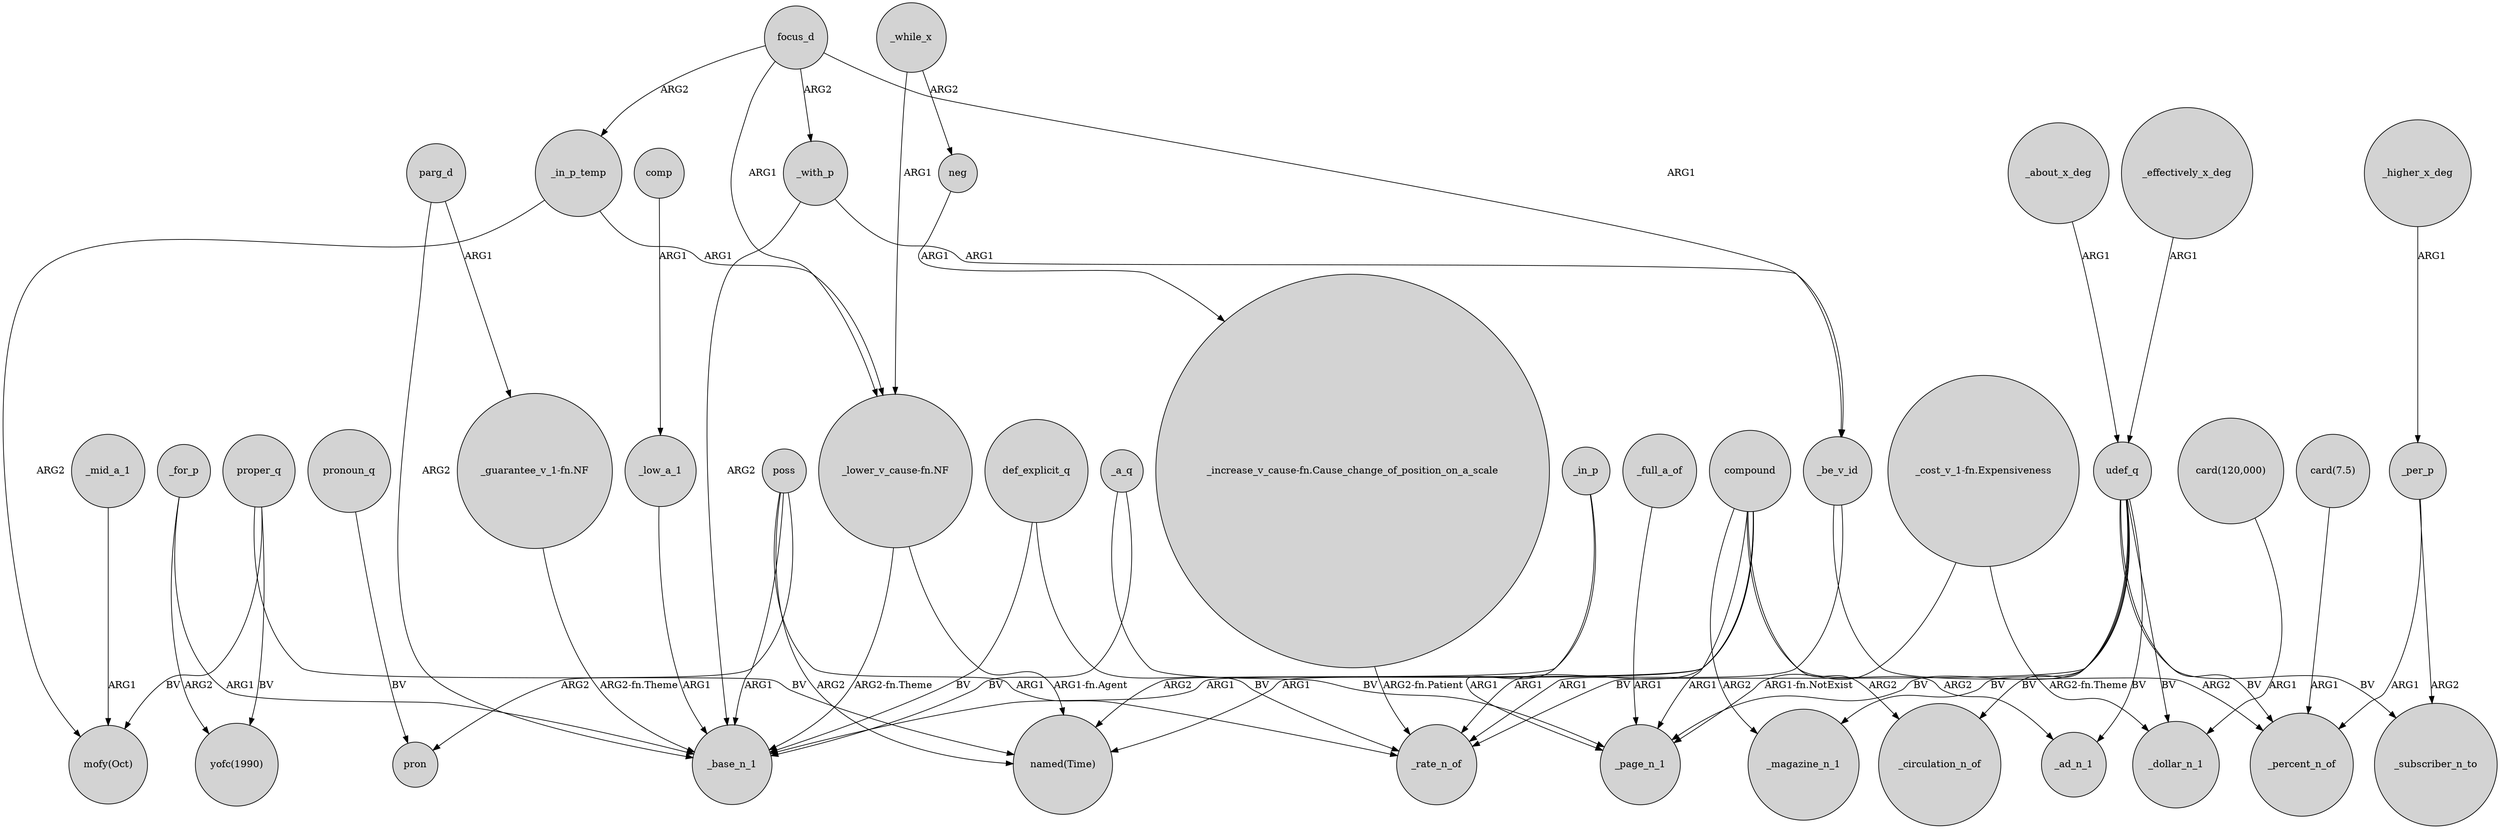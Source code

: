 digraph {
	node [shape=circle style=filled]
	poss -> _base_n_1 [label=ARG1]
	compound -> _page_n_1 [label=ARG1]
	focus_d -> "_lower_v_cause-fn.NF" [label=ARG1]
	poss -> _rate_n_of [label=ARG1]
	_be_v_id -> _percent_n_of [label=ARG2]
	_a_q -> _page_n_1 [label=BV]
	focus_d -> _in_p_temp [label=ARG2]
	compound -> "named(Time)" [label=ARG1]
	compound -> _ad_n_1 [label=ARG2]
	poss -> pron [label=ARG2]
	parg_d -> "_guarantee_v_1-fn.NF" [label=ARG1]
	_in_p_temp -> "_lower_v_cause-fn.NF" [label=ARG1]
	_higher_x_deg -> _per_p [label=ARG1]
	_in_p -> _page_n_1 [label=ARG1]
	"_lower_v_cause-fn.NF" -> _base_n_1 [label="ARG2-fn.Theme"]
	def_explicit_q -> _rate_n_of [label=BV]
	"card(7.5)" -> _percent_n_of [label=ARG1]
	_full_a_of -> _page_n_1 [label=ARG1]
	neg -> "_increase_v_cause-fn.Cause_change_of_position_on_a_scale" [label=ARG1]
	"_guarantee_v_1-fn.NF" -> _base_n_1 [label="ARG2-fn.Theme"]
	compound -> _rate_n_of [label=ARG1]
	_in_p_temp -> "mofy(Oct)" [label=ARG2]
	"_lower_v_cause-fn.NF" -> "named(Time)" [label="ARG1-fn.Agent"]
	proper_q -> "mofy(Oct)" [label=BV]
	parg_d -> _base_n_1 [label=ARG2]
	def_explicit_q -> _base_n_1 [label=BV]
	udef_q -> _circulation_n_of [label=BV]
	udef_q -> _rate_n_of [label=BV]
	focus_d -> _with_p [label=ARG2]
	compound -> _circulation_n_of [label=ARG2]
	proper_q -> "yofc(1990)" [label=BV]
	_about_x_deg -> udef_q [label=ARG1]
	"_cost_v_1-fn.Expensiveness" -> _dollar_n_1 [label="ARG2-fn.Theme"]
	udef_q -> _subscriber_n_to [label=BV]
	pronoun_q -> pron [label=BV]
	udef_q -> _magazine_n_1 [label=BV]
	_effectively_x_deg -> udef_q [label=ARG1]
	_mid_a_1 -> "mofy(Oct)" [label=ARG1]
	focus_d -> _be_v_id [label=ARG1]
	_with_p -> _be_v_id [label=ARG1]
	_with_p -> _base_n_1 [label=ARG2]
	_be_v_id -> _rate_n_of [label=ARG1]
	_for_p -> _base_n_1 [label=ARG1]
	_a_q -> _base_n_1 [label=BV]
	_low_a_1 -> _base_n_1 [label=ARG1]
	udef_q -> _ad_n_1 [label=BV]
	poss -> "named(Time)" [label=ARG2]
	"_cost_v_1-fn.Expensiveness" -> _page_n_1 [label="ARG1-fn.NotExist"]
	compound -> _magazine_n_1 [label=ARG2]
	_for_p -> "yofc(1990)" [label=ARG2]
	"_increase_v_cause-fn.Cause_change_of_position_on_a_scale" -> _rate_n_of [label="ARG2-fn.Patient"]
	proper_q -> "named(Time)" [label=BV]
	_per_p -> _percent_n_of [label=ARG1]
	_per_p -> _subscriber_n_to [label=ARG2]
	_while_x -> neg [label=ARG2]
	udef_q -> _dollar_n_1 [label=BV]
	udef_q -> _percent_n_of [label=BV]
	_in_p -> "named(Time)" [label=ARG2]
	compound -> _base_n_1 [label=ARG1]
	udef_q -> _page_n_1 [label=BV]
	"card(120,000)" -> _dollar_n_1 [label=ARG1]
	_while_x -> "_lower_v_cause-fn.NF" [label=ARG1]
	comp -> _low_a_1 [label=ARG1]
}
